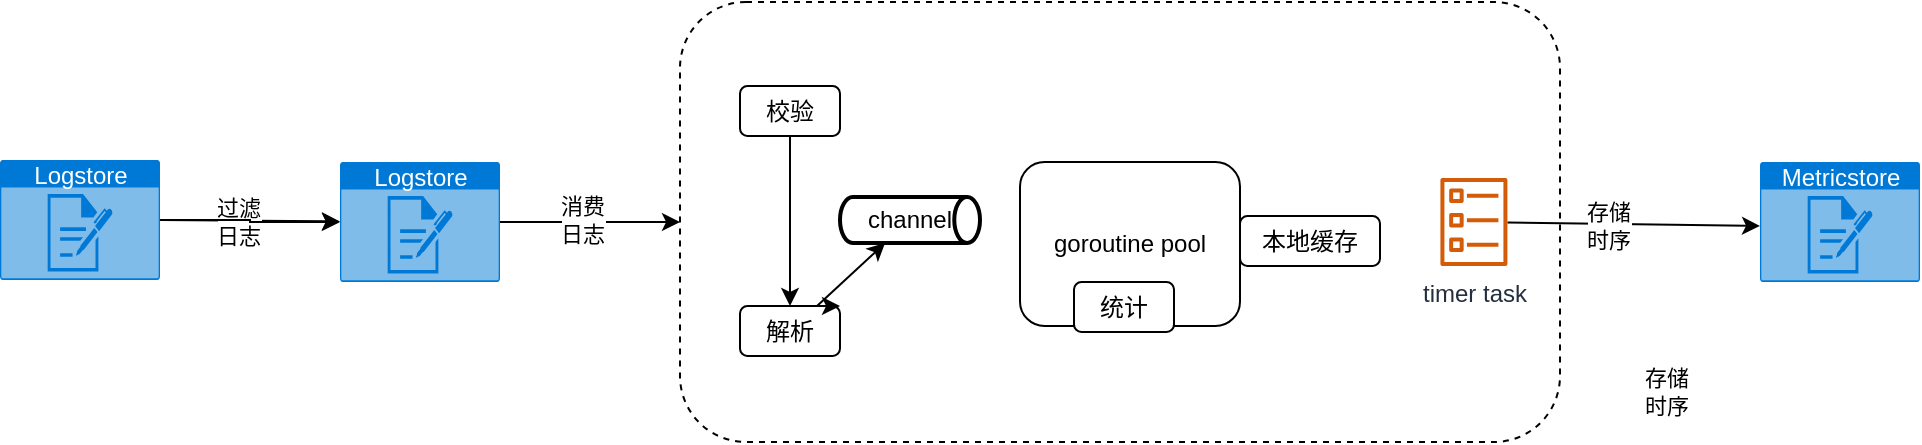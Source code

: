<mxfile version="18.1.3" type="github">
  <diagram id="LzaQhwTsL_8u_cshs1Yc" name="Page-1">
    <mxGraphModel dx="1298" dy="834" grid="1" gridSize="10" guides="1" tooltips="1" connect="1" arrows="1" fold="1" page="1" pageScale="1" pageWidth="827" pageHeight="1169" math="0" shadow="0">
      <root>
        <mxCell id="0" />
        <mxCell id="1" parent="0" />
        <mxCell id="vikXA1dbumOzFCEFR3E6-14" value="" style="rounded=1;whiteSpace=wrap;html=1;dashed=1;strokeColor=default;" parent="1" vertex="1">
          <mxGeometry x="580" y="258" width="440" height="220" as="geometry" />
        </mxCell>
        <mxCell id="vikXA1dbumOzFCEFR3E6-9" style="edgeStyle=none;orthogonalLoop=1;jettySize=auto;html=1;elbow=vertical;entryX=0;entryY=0.5;entryDx=0;entryDy=0;" parent="1" source="JV97ico5GcmU_C5N4X0Z-4" target="vikXA1dbumOzFCEFR3E6-14" edge="1">
          <mxGeometry relative="1" as="geometry">
            <mxPoint x="510" y="368" as="targetPoint" />
          </mxGeometry>
        </mxCell>
        <mxCell id="JcEsaCAjYn1OfzfEiBPS-1" value="消费&lt;br&gt;日志" style="edgeLabel;html=1;align=center;verticalAlign=middle;resizable=0;points=[];" vertex="1" connectable="0" parent="vikXA1dbumOzFCEFR3E6-9">
          <mxGeometry x="-0.302" y="1" relative="1" as="geometry">
            <mxPoint x="9" as="offset" />
          </mxGeometry>
        </mxCell>
        <mxCell id="JV97ico5GcmU_C5N4X0Z-4" value="Logstore" style="html=1;strokeColor=none;fillColor=#0079D6;labelPosition=center;verticalLabelPosition=middle;verticalAlign=top;align=center;fontSize=12;outlineConnect=0;spacingTop=-6;fontColor=#FFFFFF;sketch=0;shape=mxgraph.sitemap.log;" parent="1" vertex="1">
          <mxGeometry x="410" y="338" width="80" height="60" as="geometry" />
        </mxCell>
        <mxCell id="vikXA1dbumOzFCEFR3E6-10" value="Metricstore" style="html=1;strokeColor=none;fillColor=#0079D6;labelPosition=center;verticalLabelPosition=middle;verticalAlign=top;align=center;fontSize=12;outlineConnect=0;spacingTop=-6;fontColor=#FFFFFF;sketch=0;shape=mxgraph.sitemap.log;" parent="1" vertex="1">
          <mxGeometry x="1120" y="338" width="80" height="60" as="geometry" />
        </mxCell>
        <mxCell id="vikXA1dbumOzFCEFR3E6-54" value="" style="edgeStyle=none;orthogonalLoop=1;jettySize=auto;html=1;startArrow=none;startFill=0;elbow=vertical;" parent="1" source="vikXA1dbumOzFCEFR3E6-22" target="vikXA1dbumOzFCEFR3E6-52" edge="1">
          <mxGeometry relative="1" as="geometry" />
        </mxCell>
        <mxCell id="vikXA1dbumOzFCEFR3E6-22" value="解析" style="rounded=1;whiteSpace=wrap;html=1;strokeColor=default;" parent="1" vertex="1">
          <mxGeometry x="610" y="410" width="50" height="25" as="geometry" />
        </mxCell>
        <mxCell id="vikXA1dbumOzFCEFR3E6-41" value="" style="edgeStyle=none;orthogonalLoop=1;jettySize=auto;html=1;startArrow=none;startFill=0;elbow=vertical;" parent="1" source="vikXA1dbumOzFCEFR3E6-38" edge="1">
          <mxGeometry relative="1" as="geometry">
            <mxPoint x="1120" y="370" as="targetPoint" />
          </mxGeometry>
        </mxCell>
        <mxCell id="JcEsaCAjYn1OfzfEiBPS-5" value="存储&lt;br&gt;时序" style="edgeLabel;html=1;align=center;verticalAlign=middle;resizable=0;points=[];" vertex="1" connectable="0" parent="vikXA1dbumOzFCEFR3E6-41">
          <mxGeometry x="-0.209" y="2" relative="1" as="geometry">
            <mxPoint x="29" y="86" as="offset" />
          </mxGeometry>
        </mxCell>
        <mxCell id="JcEsaCAjYn1OfzfEiBPS-6" value="存储&lt;br&gt;时序" style="edgeLabel;html=1;align=center;verticalAlign=middle;resizable=0;points=[];" vertex="1" connectable="0" parent="vikXA1dbumOzFCEFR3E6-41">
          <mxGeometry x="-0.206" y="-1" relative="1" as="geometry">
            <mxPoint as="offset" />
          </mxGeometry>
        </mxCell>
        <mxCell id="vikXA1dbumOzFCEFR3E6-38" value="timer task" style="sketch=0;outlineConnect=0;fontColor=#232F3E;gradientColor=none;fillColor=#D45B07;strokeColor=none;dashed=0;verticalLabelPosition=bottom;verticalAlign=top;align=center;html=1;fontSize=12;fontStyle=0;aspect=fixed;pointerEvents=1;shape=mxgraph.aws4.ecs_task;" parent="1" vertex="1">
          <mxGeometry x="960" y="346" width="33.92" height="44" as="geometry" />
        </mxCell>
        <mxCell id="vikXA1dbumOzFCEFR3E6-43" style="edgeStyle=none;orthogonalLoop=1;jettySize=auto;html=1;exitX=1;exitY=0.5;exitDx=0;exitDy=0;exitPerimeter=0;startArrow=none;startFill=0;elbow=vertical;" parent="1" source="vikXA1dbumOzFCEFR3E6-42" target="JV97ico5GcmU_C5N4X0Z-4" edge="1">
          <mxGeometry relative="1" as="geometry" />
        </mxCell>
        <mxCell id="vikXA1dbumOzFCEFR3E6-44" value="过滤&lt;br&gt;日志" style="edgeLabel;html=1;align=center;verticalAlign=middle;resizable=0;points=[];" parent="vikXA1dbumOzFCEFR3E6-43" vertex="1" connectable="0">
          <mxGeometry x="-0.225" y="1" relative="1" as="geometry">
            <mxPoint x="4" y="1" as="offset" />
          </mxGeometry>
        </mxCell>
        <mxCell id="JcEsaCAjYn1OfzfEiBPS-3" value="" style="edgeStyle=orthogonalEdgeStyle;rounded=0;orthogonalLoop=1;jettySize=auto;html=1;" edge="1" parent="1" source="vikXA1dbumOzFCEFR3E6-42" target="JV97ico5GcmU_C5N4X0Z-4">
          <mxGeometry relative="1" as="geometry" />
        </mxCell>
        <mxCell id="vikXA1dbumOzFCEFR3E6-42" value="Logstore" style="html=1;strokeColor=none;fillColor=#0079D6;labelPosition=center;verticalLabelPosition=middle;verticalAlign=top;align=center;fontSize=12;outlineConnect=0;spacingTop=-6;fontColor=#FFFFFF;sketch=0;shape=mxgraph.sitemap.log;" parent="1" vertex="1">
          <mxGeometry x="240" y="337" width="80" height="60" as="geometry" />
        </mxCell>
        <mxCell id="vikXA1dbumOzFCEFR3E6-50" value="&lt;div&gt;&lt;span&gt;goroutine pool&lt;/span&gt;&lt;/div&gt;" style="rounded=1;whiteSpace=wrap;html=1;strokeColor=default;align=center;" parent="1" vertex="1">
          <mxGeometry x="750" y="338" width="110" height="82" as="geometry" />
        </mxCell>
        <mxCell id="vikXA1dbumOzFCEFR3E6-52" value="channel" style="strokeWidth=2;html=1;shape=mxgraph.flowchart.direct_data;whiteSpace=wrap;" parent="1" vertex="1">
          <mxGeometry x="660" y="355.5" width="70" height="23" as="geometry" />
        </mxCell>
        <mxCell id="JcEsaCAjYn1OfzfEiBPS-8" value="统计" style="rounded=1;whiteSpace=wrap;html=1;strokeColor=default;" vertex="1" parent="1">
          <mxGeometry x="777" y="398" width="50" height="25" as="geometry" />
        </mxCell>
        <mxCell id="JcEsaCAjYn1OfzfEiBPS-13" value="" style="edgeStyle=orthogonalEdgeStyle;rounded=0;orthogonalLoop=1;jettySize=auto;html=1;" edge="1" parent="1" source="JcEsaCAjYn1OfzfEiBPS-9" target="vikXA1dbumOzFCEFR3E6-22">
          <mxGeometry relative="1" as="geometry" />
        </mxCell>
        <mxCell id="JcEsaCAjYn1OfzfEiBPS-9" value="校验" style="rounded=1;whiteSpace=wrap;html=1;strokeColor=default;" vertex="1" parent="1">
          <mxGeometry x="610" y="300" width="50" height="25" as="geometry" />
        </mxCell>
        <mxCell id="JcEsaCAjYn1OfzfEiBPS-12" value="本地缓存" style="rounded=1;whiteSpace=wrap;html=1;strokeColor=default;" vertex="1" parent="1">
          <mxGeometry x="860" y="365" width="70" height="25" as="geometry" />
        </mxCell>
        <mxCell id="JcEsaCAjYn1OfzfEiBPS-18" style="edgeStyle=orthogonalEdgeStyle;rounded=0;orthogonalLoop=1;jettySize=auto;html=1;exitX=0.5;exitY=0;exitDx=0;exitDy=0;entryX=1;entryY=0;entryDx=0;entryDy=0;" edge="1" parent="1" source="vikXA1dbumOzFCEFR3E6-22" target="vikXA1dbumOzFCEFR3E6-22">
          <mxGeometry relative="1" as="geometry" />
        </mxCell>
      </root>
    </mxGraphModel>
  </diagram>
</mxfile>
